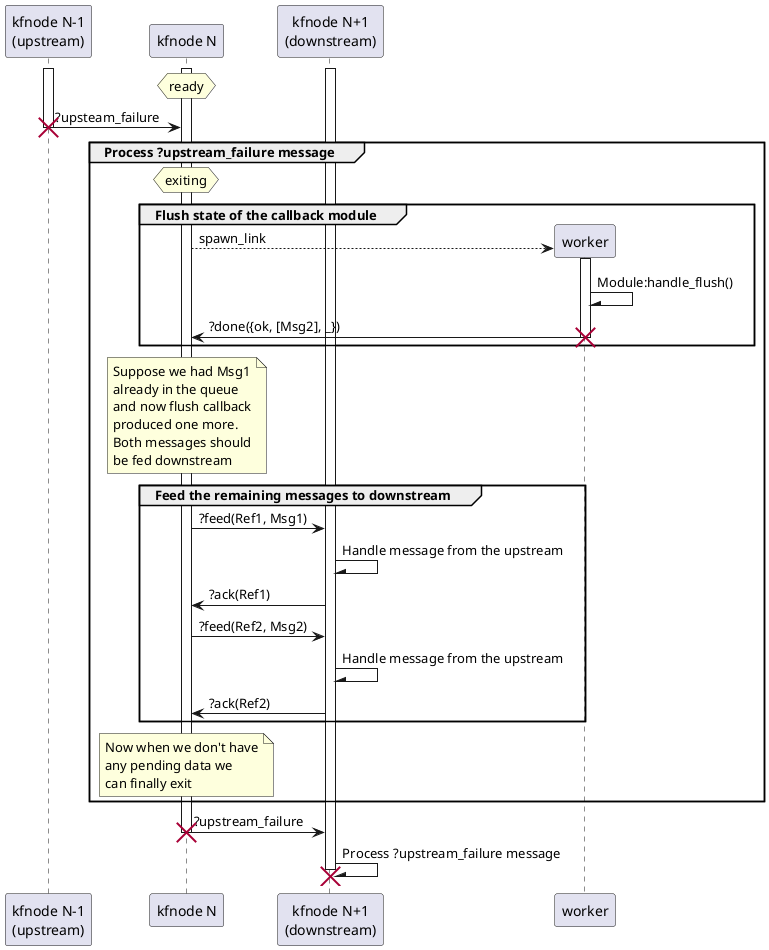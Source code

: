 @startuml

participant "kfnode N-1\n(upstream)" as upstream
participant "kfnode N" as kfnode
participant "kfnode N+1\n(downstream)" as downstream

activate kfnode
activate upstream
activate downstream

hnote over kfnode : ready
upstream -> kfnode : ?upsteam_failure
destroy upstream

group Process ?upstream_failure message
  hnote over kfnode : exiting

  group Flush state of the callback module
    kfnode --> worker ** : spawn_link
    activate worker
    worker -\ worker : Module:handle_flush()
    kfnode <- worker : ?done({ok, [Msg2], _})
    destroy worker
  end

  note over kfnode
    Suppose we had Msg1
    already in the queue
    and now flush callback
    produced one more.
    Both messages should
    be fed downstream
  end note

  group Feed the remaining messages to downstream
    kfnode -> downstream : ?feed(Ref1, Msg1)
    downstream -\ downstream : Handle message from the upstream
    kfnode <- downstream : ?ack(Ref1)

    kfnode -> downstream : ?feed(Ref2, Msg2)
    downstream -\ downstream : Handle message from the upstream
    kfnode <- downstream : ?ack(Ref2)
  end

  note over kfnode
    Now when we don't have
    any pending data we
    can finally exit
  end note
end

kfnode -> downstream : ?upstream_failure
destroy kfnode

downstream -\ downstream : Process ?upstream_failure message
destroy downstream

@enduml
